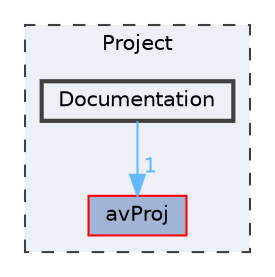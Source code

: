 digraph "Project/Documentation"
{
 // LATEX_PDF_SIZE
  bgcolor="transparent";
  edge [fontname=Helvetica,fontsize=10,labelfontname=Helvetica,labelfontsize=10];
  node [fontname=Helvetica,fontsize=10,shape=box,height=0.2,width=0.4];
  compound=true
  subgraph clusterdir_ffd1f789ec7bd0a45fc6ad92579c5070 {
    graph [ bgcolor="#edf0f7", pencolor="grey25", label="Project", fontname=Helvetica,fontsize=10 style="filled,dashed", URL="dir_ffd1f789ec7bd0a45fc6ad92579c5070.html",tooltip=""]
  dir_922ec3a93220362acb6c052eeec50f2b [label="avProj", fillcolor="#a2b4d6", color="red", style="filled", URL="dir_922ec3a93220362acb6c052eeec50f2b.html",tooltip=""];
  dir_73777efa4173cf10824c160a027a819d [label="Documentation", fillcolor="#edf0f7", color="grey25", style="filled,bold", URL="dir_73777efa4173cf10824c160a027a819d.html",tooltip=""];
  }
  dir_73777efa4173cf10824c160a027a819d->dir_922ec3a93220362acb6c052eeec50f2b [headlabel="1", labeldistance=1.5 headhref="dir_000035_000006.html" color="steelblue1" fontcolor="steelblue1"];
}

